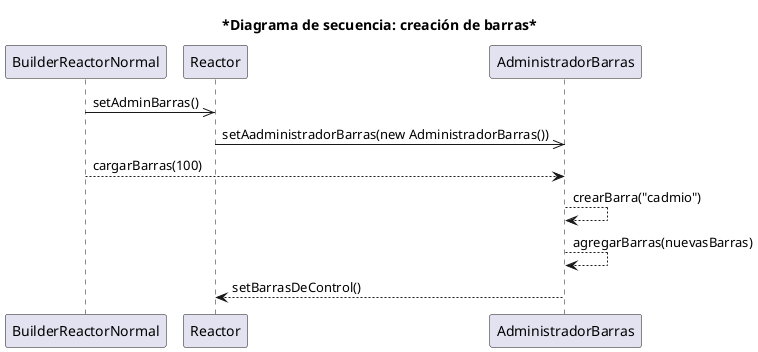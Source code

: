@startuml SecuenciaBarras

title *Diagrama de secuencia: creación de barras*

   participant BuilderReactorNormal
    participant Reactor
    participant AdministradorBarras

    BuilderReactorNormal ->> Reactor: setAdminBarras()
    Reactor ->> AdministradorBarras: setAadministradorBarras(new AdministradorBarras())
    BuilderReactorNormal --> AdministradorBarras: cargarBarras(100)
    AdministradorBarras --> AdministradorBarras: crearBarra("cadmio")
    AdministradorBarras --> AdministradorBarras: agregarBarras(nuevasBarras)
    AdministradorBarras --> Reactor: setBarrasDeControl()

@enduml